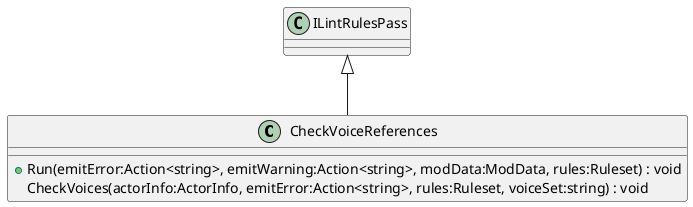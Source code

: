 @startuml
class CheckVoiceReferences {
    + Run(emitError:Action<string>, emitWarning:Action<string>, modData:ModData, rules:Ruleset) : void
    CheckVoices(actorInfo:ActorInfo, emitError:Action<string>, rules:Ruleset, voiceSet:string) : void
}
ILintRulesPass <|-- CheckVoiceReferences
@enduml
